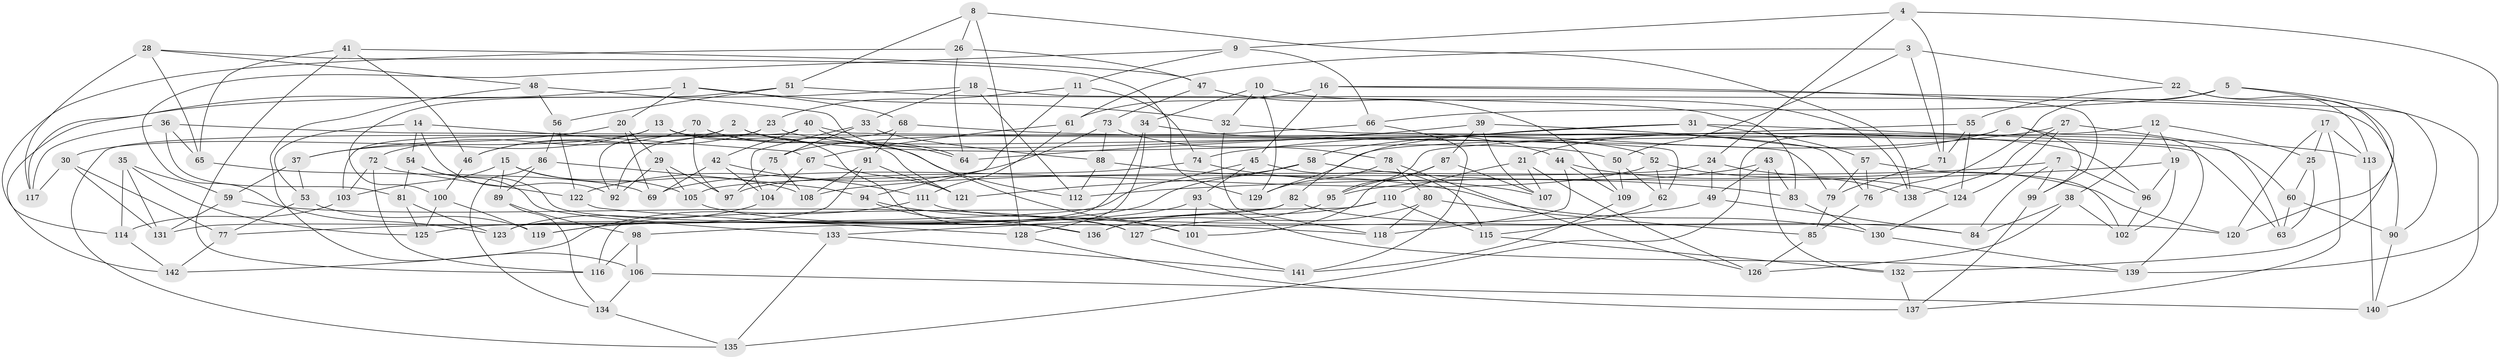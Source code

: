 // Generated by graph-tools (version 1.1) at 2025/58/03/09/25 04:58:13]
// undirected, 142 vertices, 284 edges
graph export_dot {
graph [start="1"]
  node [color=gray90,style=filled];
  1;
  2;
  3;
  4;
  5;
  6;
  7;
  8;
  9;
  10;
  11;
  12;
  13;
  14;
  15;
  16;
  17;
  18;
  19;
  20;
  21;
  22;
  23;
  24;
  25;
  26;
  27;
  28;
  29;
  30;
  31;
  32;
  33;
  34;
  35;
  36;
  37;
  38;
  39;
  40;
  41;
  42;
  43;
  44;
  45;
  46;
  47;
  48;
  49;
  50;
  51;
  52;
  53;
  54;
  55;
  56;
  57;
  58;
  59;
  60;
  61;
  62;
  63;
  64;
  65;
  66;
  67;
  68;
  69;
  70;
  71;
  72;
  73;
  74;
  75;
  76;
  77;
  78;
  79;
  80;
  81;
  82;
  83;
  84;
  85;
  86;
  87;
  88;
  89;
  90;
  91;
  92;
  93;
  94;
  95;
  96;
  97;
  98;
  99;
  100;
  101;
  102;
  103;
  104;
  105;
  106;
  107;
  108;
  109;
  110;
  111;
  112;
  113;
  114;
  115;
  116;
  117;
  118;
  119;
  120;
  121;
  122;
  123;
  124;
  125;
  126;
  127;
  128;
  129;
  130;
  131;
  132;
  133;
  134;
  135;
  136;
  137;
  138;
  139;
  140;
  141;
  142;
  1 -- 68;
  1 -- 20;
  1 -- 117;
  1 -- 32;
  2 -- 64;
  2 -- 46;
  2 -- 50;
  2 -- 103;
  3 -- 61;
  3 -- 71;
  3 -- 22;
  3 -- 50;
  4 -- 9;
  4 -- 139;
  4 -- 24;
  4 -- 71;
  5 -- 76;
  5 -- 140;
  5 -- 132;
  5 -- 66;
  6 -- 21;
  6 -- 135;
  6 -- 99;
  6 -- 139;
  7 -- 99;
  7 -- 108;
  7 -- 96;
  7 -- 84;
  8 -- 138;
  8 -- 128;
  8 -- 26;
  8 -- 51;
  9 -- 123;
  9 -- 11;
  9 -- 66;
  10 -- 32;
  10 -- 129;
  10 -- 34;
  10 -- 138;
  11 -- 94;
  11 -- 74;
  11 -- 23;
  12 -- 38;
  12 -- 19;
  12 -- 25;
  12 -- 129;
  13 -- 96;
  13 -- 30;
  13 -- 37;
  13 -- 127;
  14 -- 54;
  14 -- 92;
  14 -- 67;
  14 -- 53;
  15 -- 103;
  15 -- 105;
  15 -- 108;
  15 -- 89;
  16 -- 90;
  16 -- 99;
  16 -- 61;
  16 -- 45;
  17 -- 25;
  17 -- 137;
  17 -- 120;
  17 -- 113;
  18 -- 90;
  18 -- 142;
  18 -- 112;
  18 -- 33;
  19 -- 102;
  19 -- 112;
  19 -- 96;
  20 -- 69;
  20 -- 37;
  20 -- 29;
  21 -- 110;
  21 -- 126;
  21 -- 107;
  22 -- 113;
  22 -- 55;
  22 -- 120;
  23 -- 46;
  23 -- 92;
  23 -- 52;
  24 -- 105;
  24 -- 120;
  24 -- 49;
  25 -- 60;
  25 -- 63;
  26 -- 114;
  26 -- 64;
  26 -- 47;
  27 -- 138;
  27 -- 63;
  27 -- 74;
  27 -- 124;
  28 -- 129;
  28 -- 65;
  28 -- 48;
  28 -- 117;
  29 -- 97;
  29 -- 92;
  29 -- 105;
  30 -- 131;
  30 -- 77;
  30 -- 117;
  31 -- 60;
  31 -- 57;
  31 -- 58;
  31 -- 82;
  32 -- 63;
  32 -- 118;
  33 -- 88;
  33 -- 104;
  33 -- 75;
  34 -- 123;
  34 -- 128;
  34 -- 44;
  35 -- 125;
  35 -- 114;
  35 -- 59;
  35 -- 131;
  36 -- 79;
  36 -- 65;
  36 -- 117;
  36 -- 81;
  37 -- 59;
  37 -- 53;
  38 -- 84;
  38 -- 102;
  38 -- 126;
  39 -- 76;
  39 -- 107;
  39 -- 87;
  39 -- 64;
  40 -- 42;
  40 -- 101;
  40 -- 135;
  40 -- 62;
  41 -- 65;
  41 -- 47;
  41 -- 116;
  41 -- 46;
  42 -- 104;
  42 -- 69;
  42 -- 111;
  43 -- 83;
  43 -- 95;
  43 -- 132;
  43 -- 49;
  44 -- 118;
  44 -- 109;
  44 -- 124;
  45 -- 77;
  45 -- 93;
  45 -- 115;
  46 -- 100;
  47 -- 73;
  47 -- 109;
  48 -- 64;
  48 -- 106;
  48 -- 56;
  49 -- 98;
  49 -- 84;
  50 -- 109;
  50 -- 62;
  51 -- 56;
  51 -- 83;
  51 -- 100;
  52 -- 69;
  52 -- 62;
  52 -- 138;
  53 -- 77;
  53 -- 119;
  54 -- 133;
  54 -- 81;
  54 -- 136;
  55 -- 95;
  55 -- 71;
  55 -- 124;
  56 -- 86;
  56 -- 122;
  57 -- 102;
  57 -- 79;
  57 -- 76;
  58 -- 121;
  58 -- 83;
  58 -- 119;
  59 -- 131;
  59 -- 127;
  60 -- 63;
  60 -- 90;
  61 -- 67;
  61 -- 111;
  62 -- 115;
  65 -- 69;
  66 -- 75;
  66 -- 141;
  67 -- 104;
  67 -- 121;
  68 -- 91;
  68 -- 92;
  68 -- 113;
  70 -- 97;
  70 -- 112;
  70 -- 121;
  70 -- 72;
  71 -- 79;
  72 -- 122;
  72 -- 116;
  72 -- 103;
  73 -- 122;
  73 -- 78;
  73 -- 88;
  74 -- 107;
  74 -- 97;
  75 -- 108;
  75 -- 97;
  76 -- 85;
  77 -- 142;
  78 -- 80;
  78 -- 129;
  78 -- 126;
  79 -- 85;
  80 -- 85;
  80 -- 127;
  80 -- 118;
  81 -- 123;
  81 -- 125;
  82 -- 133;
  82 -- 125;
  82 -- 84;
  83 -- 130;
  85 -- 126;
  86 -- 134;
  86 -- 89;
  86 -- 94;
  87 -- 101;
  87 -- 107;
  87 -- 95;
  88 -- 112;
  88 -- 130;
  89 -- 134;
  89 -- 98;
  90 -- 140;
  91 -- 108;
  91 -- 121;
  91 -- 131;
  93 -- 101;
  93 -- 139;
  93 -- 119;
  94 -- 101;
  94 -- 136;
  95 -- 136;
  96 -- 102;
  98 -- 106;
  98 -- 116;
  99 -- 137;
  100 -- 125;
  100 -- 119;
  103 -- 114;
  104 -- 123;
  105 -- 118;
  106 -- 140;
  106 -- 134;
  109 -- 141;
  110 -- 116;
  110 -- 136;
  110 -- 115;
  111 -- 120;
  111 -- 142;
  113 -- 140;
  114 -- 142;
  115 -- 132;
  122 -- 128;
  124 -- 130;
  127 -- 141;
  128 -- 137;
  130 -- 139;
  132 -- 137;
  133 -- 141;
  133 -- 135;
  134 -- 135;
}
